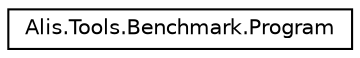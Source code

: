 digraph "Graphical Class Hierarchy"
{
 // LATEX_PDF_SIZE
  edge [fontname="Helvetica",fontsize="10",labelfontname="Helvetica",labelfontsize="10"];
  node [fontname="Helvetica",fontsize="10",shape=record];
  rankdir="LR";
  Node0 [label="Alis.Tools.Benchmark.Program",height=0.2,width=0.4,color="black", fillcolor="white", style="filled",URL="$class_alis_1_1_tools_1_1_benchmark_1_1_program.html",tooltip="The program class"];
}
